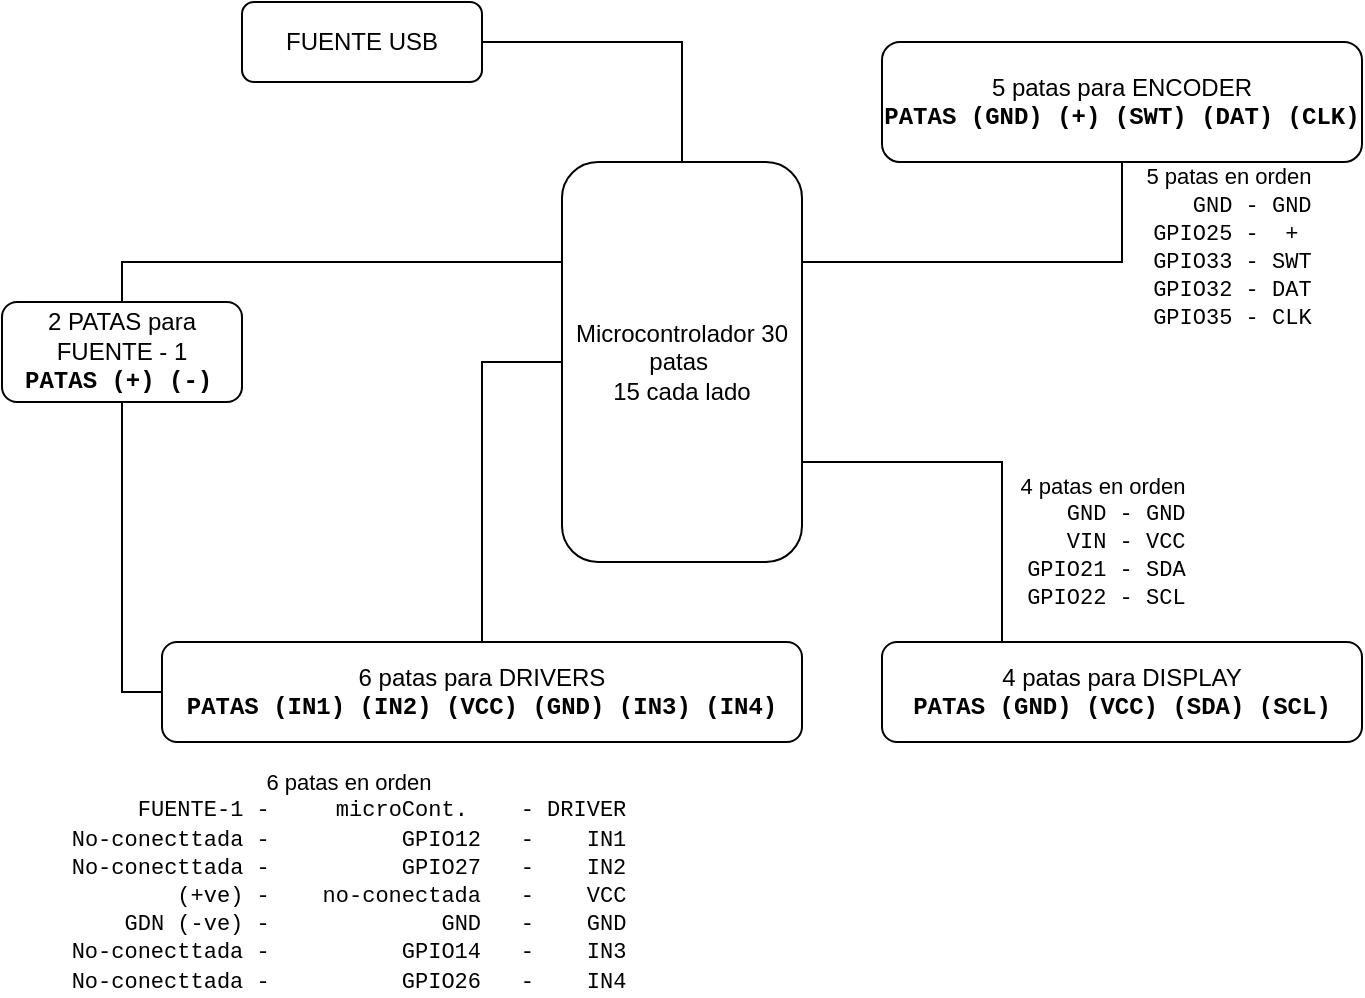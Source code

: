 <mxfile version="28.0.6">
  <diagram name="Page-1" id="7e0a89b8-554c-2b80-1dc8-d5c74ca68de4">
    <mxGraphModel dx="1226" dy="736" grid="1" gridSize="10" guides="1" tooltips="1" connect="1" arrows="1" fold="1" page="1" pageScale="1" pageWidth="1100" pageHeight="850" background="none" math="0" shadow="0">
      <root>
        <mxCell id="0" />
        <mxCell id="1" parent="0" />
        <mxCell id="02V6ygK_OxFJoQ0u8x18-10" style="edgeStyle=orthogonalEdgeStyle;rounded=0;orthogonalLoop=1;jettySize=auto;html=1;exitX=1;exitY=0.75;exitDx=0;exitDy=0;entryX=0.25;entryY=0;entryDx=0;entryDy=0;endArrow=none;endFill=0;" parent="1" source="02V6ygK_OxFJoQ0u8x18-5" target="02V6ygK_OxFJoQ0u8x18-8" edge="1">
          <mxGeometry relative="1" as="geometry" />
        </mxCell>
        <mxCell id="02V6ygK_OxFJoQ0u8x18-11" value="&lt;font face=&quot;Helvetica&quot;&gt;4 patas en orden&lt;/font&gt;&lt;div style=&quot;text-align: right;&quot;&gt;&lt;font face=&quot;Courier New&quot;&gt;GND - GND&lt;/font&gt;&lt;/div&gt;&lt;div style=&quot;text-align: right;&quot;&gt;&lt;font face=&quot;Courier New&quot;&gt;VIN - VCC&lt;/font&gt;&lt;/div&gt;&lt;div style=&quot;text-align: right;&quot;&gt;&lt;font face=&quot;Courier New&quot;&gt;GPIO21 - SDA&lt;/font&gt;&lt;/div&gt;&lt;div style=&quot;text-align: right;&quot;&gt;&lt;font face=&quot;Courier New&quot;&gt;GPIO22 - SCL&lt;/font&gt;&lt;/div&gt;" style="edgeLabel;html=1;align=center;verticalAlign=middle;resizable=0;points=[];" parent="02V6ygK_OxFJoQ0u8x18-10" vertex="1" connectable="0">
          <mxGeometry x="-0.22" relative="1" as="geometry">
            <mxPoint x="76" y="40" as="offset" />
          </mxGeometry>
        </mxCell>
        <mxCell id="02V6ygK_OxFJoQ0u8x18-13" style="edgeStyle=orthogonalEdgeStyle;rounded=0;orthogonalLoop=1;jettySize=auto;html=1;exitX=1;exitY=0.25;exitDx=0;exitDy=0;entryX=0.5;entryY=1;entryDx=0;entryDy=0;endArrow=none;endFill=0;" parent="1" source="02V6ygK_OxFJoQ0u8x18-5" target="02V6ygK_OxFJoQ0u8x18-12" edge="1">
          <mxGeometry relative="1" as="geometry" />
        </mxCell>
        <mxCell id="02V6ygK_OxFJoQ0u8x18-16" style="edgeStyle=orthogonalEdgeStyle;rounded=0;orthogonalLoop=1;jettySize=auto;html=1;exitX=0;exitY=0.5;exitDx=0;exitDy=0;entryX=0.5;entryY=0;entryDx=0;entryDy=0;endArrow=none;endFill=0;" parent="1" source="02V6ygK_OxFJoQ0u8x18-5" target="02V6ygK_OxFJoQ0u8x18-15" edge="1">
          <mxGeometry relative="1" as="geometry" />
        </mxCell>
        <mxCell id="02V6ygK_OxFJoQ0u8x18-20" style="edgeStyle=orthogonalEdgeStyle;rounded=0;orthogonalLoop=1;jettySize=auto;html=1;exitX=0;exitY=0.25;exitDx=0;exitDy=0;endArrow=none;endFill=0;" parent="1" source="02V6ygK_OxFJoQ0u8x18-5" target="02V6ygK_OxFJoQ0u8x18-18" edge="1">
          <mxGeometry relative="1" as="geometry">
            <Array as="points">
              <mxPoint x="100" y="210" />
            </Array>
          </mxGeometry>
        </mxCell>
        <mxCell id="02V6ygK_OxFJoQ0u8x18-5" value="&lt;div&gt;Microcontrolador 30 patas&amp;nbsp;&lt;/div&gt;&lt;div&gt;15 cada lado&lt;/div&gt;" style="rounded=1;whiteSpace=wrap;html=1;" parent="1" vertex="1">
          <mxGeometry x="320" y="160" width="120" height="200" as="geometry" />
        </mxCell>
        <mxCell id="02V6ygK_OxFJoQ0u8x18-7" style="edgeStyle=orthogonalEdgeStyle;rounded=0;orthogonalLoop=1;jettySize=auto;html=1;exitX=1;exitY=0.5;exitDx=0;exitDy=0;entryX=0.5;entryY=0;entryDx=0;entryDy=0;endArrow=none;endFill=0;" parent="1" source="02V6ygK_OxFJoQ0u8x18-6" target="02V6ygK_OxFJoQ0u8x18-5" edge="1">
          <mxGeometry relative="1" as="geometry" />
        </mxCell>
        <mxCell id="02V6ygK_OxFJoQ0u8x18-6" value="FUENTE USB" style="rounded=1;whiteSpace=wrap;html=1;" parent="1" vertex="1">
          <mxGeometry x="160" y="80" width="120" height="40" as="geometry" />
        </mxCell>
        <mxCell id="02V6ygK_OxFJoQ0u8x18-8" value="4 patas para DISPLAY&lt;div&gt;&lt;b&gt;&lt;font face=&quot;Courier New&quot;&gt;PATAS (GND) (VCC) (SDA) (SCL)&lt;/font&gt;&lt;/b&gt;&lt;/div&gt;" style="rounded=1;whiteSpace=wrap;html=1;" parent="1" vertex="1">
          <mxGeometry x="480" y="400" width="240" height="50" as="geometry" />
        </mxCell>
        <mxCell id="02V6ygK_OxFJoQ0u8x18-12" value="5 patas para ENCODER&lt;div&gt;&lt;b&gt;&lt;font face=&quot;Courier New&quot;&gt;PATAS (GND) (+) (SWT)&lt;/font&gt;&lt;/b&gt;&lt;b style=&quot;background-color: transparent; color: light-dark(rgb(0, 0, 0), rgb(255, 255, 255));&quot;&gt;&lt;font face=&quot;Courier New&quot;&gt;&amp;nbsp;(DAT)&lt;/font&gt;&lt;/b&gt;&lt;b style=&quot;background-color: transparent; color: light-dark(rgb(0, 0, 0), rgb(255, 255, 255));&quot;&gt;&lt;font face=&quot;Courier New&quot;&gt;&amp;nbsp;(CLK)&lt;/font&gt;&lt;/b&gt;&lt;/div&gt;" style="rounded=1;whiteSpace=wrap;html=1;" parent="1" vertex="1">
          <mxGeometry x="480" y="100" width="240" height="60" as="geometry" />
        </mxCell>
        <mxCell id="02V6ygK_OxFJoQ0u8x18-14" value="&lt;font face=&quot;Helvetica&quot;&gt;5 patas en orden&lt;/font&gt;&lt;div style=&quot;text-align: right;&quot;&gt;&lt;font face=&quot;Courier New&quot;&gt;GND - GND&lt;/font&gt;&lt;/div&gt;&lt;div style=&quot;text-align: right;&quot;&gt;&lt;span style=&quot;font-family: &amp;quot;Courier New&amp;quot;; background-color: light-dark(#ffffff, var(--ge-dark-color, #121212)); color: light-dark(rgb(0, 0, 0), rgb(255, 255, 255));&quot;&gt;GPIO25&lt;/span&gt;&lt;font face=&quot;Courier New&quot;&gt;&amp;nbsp;-&amp;nbsp; +&amp;nbsp;&lt;/font&gt;&lt;/div&gt;&lt;div style=&quot;text-align: right;&quot;&gt;&lt;font face=&quot;Courier New&quot;&gt;GPIO33 - SWT&lt;/font&gt;&lt;/div&gt;&lt;div style=&quot;text-align: right;&quot;&gt;&lt;span style=&quot;font-family: &amp;quot;Courier New&amp;quot;; background-color: light-dark(#ffffff, var(--ge-dark-color, #121212)); color: light-dark(rgb(0, 0, 0), rgb(255, 255, 255));&quot;&gt;GPIO32&lt;/span&gt;&lt;font face=&quot;Courier New&quot;&gt;&amp;nbsp;- DAT&lt;/font&gt;&lt;/div&gt;&lt;div style=&quot;text-align: right;&quot;&gt;&lt;span style=&quot;font-family: &amp;quot;Courier New&amp;quot;;&quot;&gt;GPIO35 - CLK&lt;/span&gt;&lt;font face=&quot;Courier New&quot;&gt;&lt;/font&gt;&lt;/div&gt;" style="edgeLabel;html=1;align=center;verticalAlign=middle;resizable=0;points=[];" parent="1" vertex="1" connectable="0">
          <mxGeometry x="590" y="200" as="geometry">
            <mxPoint x="63" y="3" as="offset" />
          </mxGeometry>
        </mxCell>
        <mxCell id="02V6ygK_OxFJoQ0u8x18-15" value="6 patas para DRIVERS&lt;div&gt;&lt;b&gt;&lt;font face=&quot;Courier New&quot;&gt;PATAS (IN1) (IN2) (VCC) (GND) (IN3) (IN4)&lt;/font&gt;&lt;/b&gt;&lt;/div&gt;" style="rounded=1;whiteSpace=wrap;html=1;" parent="1" vertex="1">
          <mxGeometry x="120" y="400" width="320" height="50" as="geometry" />
        </mxCell>
        <mxCell id="02V6ygK_OxFJoQ0u8x18-17" value="&lt;font face=&quot;Helvetica&quot;&gt;6 patas en orden&lt;/font&gt;&lt;div style=&quot;text-align: right;&quot;&gt;&lt;font face=&quot;Courier New&quot;&gt;FUENTE-1 -&lt;/font&gt;&lt;span style=&quot;font-family: &amp;quot;Courier New&amp;quot;; background-color: light-dark(#ffffff, var(--ge-dark-color, #121212)); color: light-dark(rgb(0, 0, 0), rgb(255, 255, 255));&quot;&gt;&amp;nbsp;&lt;/span&gt;&lt;span style=&quot;font-family: &amp;quot;Courier New&amp;quot;; background-color: light-dark(#ffffff, var(--ge-dark-color, #121212)); color: light-dark(rgb(0, 0, 0), rgb(255, 255, 255));&quot;&gt;&amp;nbsp; &amp;nbsp;&lt;/span&gt;&lt;span style=&quot;font-family: &amp;quot;Courier New&amp;quot;; background-color: light-dark(#ffffff, var(--ge-dark-color, #121212)); color: light-dark(rgb(0, 0, 0), rgb(255, 255, 255));&quot;&gt;&amp;nbsp;microCont.&amp;nbsp;&lt;/span&gt;&lt;span style=&quot;color: light-dark(rgb(0, 0, 0), rgb(255, 255, 255)); font-family: &amp;quot;Courier New&amp;quot;;&quot;&gt;&amp;nbsp;&lt;/span&gt;&lt;span style=&quot;color: light-dark(rgb(0, 0, 0), rgb(255, 255, 255)); font-family: &amp;quot;Courier New&amp;quot;;&quot;&gt;&amp;nbsp;&lt;/span&gt;&lt;span style=&quot;background-color: light-dark(#ffffff, var(--ge-dark-color, #121212)); color: light-dark(rgb(0, 0, 0), rgb(255, 255, 255)); font-family: &amp;quot;Courier New&amp;quot;;&quot;&gt;&amp;nbsp;- DRIVER&lt;/span&gt;&lt;/div&gt;&lt;div style=&quot;text-align: right;&quot;&gt;&lt;span style=&quot;font-family: &amp;quot;Courier New&amp;quot;; background-color: light-dark(#ffffff, var(--ge-dark-color, #121212)); color: light-dark(rgb(0, 0, 0), rgb(255, 255, 255));&quot;&gt;No-conecttada -&amp;nbsp;&lt;/span&gt;&lt;span style=&quot;font-family: &amp;quot;Courier New&amp;quot;; background-color: light-dark(#ffffff, var(--ge-dark-color, #121212)); color: light-dark(rgb(0, 0, 0), rgb(255, 255, 255));&quot;&gt;&amp;nbsp;&lt;/span&gt;&lt;span style=&quot;font-family: &amp;quot;Courier New&amp;quot;; background-color: light-dark(#ffffff, var(--ge-dark-color, #121212)); color: light-dark(rgb(0, 0, 0), rgb(255, 255, 255));&quot;&gt;&amp;nbsp; &amp;nbsp;&lt;/span&gt;&lt;span style=&quot;background-color: light-dark(#ffffff, var(--ge-dark-color, #121212)); color: light-dark(rgb(0, 0, 0), rgb(255, 255, 255)); font-family: &amp;quot;Courier New&amp;quot;;&quot;&gt;&amp;nbsp;&amp;nbsp; &amp;nbsp; GPIO12&lt;/span&gt;&lt;span style=&quot;color: light-dark(rgb(0, 0, 0), rgb(255, 255, 255)); font-family: &amp;quot;Courier New&amp;quot;;&quot;&gt;&amp;nbsp;&lt;/span&gt;&lt;span style=&quot;color: light-dark(rgb(0, 0, 0), rgb(255, 255, 255)); font-family: &amp;quot;Courier New&amp;quot;;&quot;&gt;&amp;nbsp;&lt;/span&gt;&lt;span style=&quot;background-color: light-dark(#ffffff, var(--ge-dark-color, #121212)); color: light-dark(rgb(0, 0, 0), rgb(255, 255, 255)); font-family: &amp;quot;Courier New&amp;quot;;&quot;&gt;&amp;nbsp;-&amp;nbsp; &amp;nbsp; IN1&lt;/span&gt;&lt;/div&gt;&lt;div style=&quot;text-align: right;&quot;&gt;&lt;span style=&quot;font-family: &amp;quot;Courier New&amp;quot;; background-color: light-dark(#ffffff, var(--ge-dark-color, #121212)); color: light-dark(rgb(0, 0, 0), rgb(255, 255, 255));&quot;&gt;No-conecttada&amp;nbsp;&lt;/span&gt;&lt;span style=&quot;font-family: &amp;quot;Courier New&amp;quot;; background-color: light-dark(#ffffff, var(--ge-dark-color, #121212)); color: light-dark(rgb(0, 0, 0), rgb(255, 255, 255));&quot;&gt;-&amp;nbsp;&lt;/span&gt;&lt;span style=&quot;font-family: &amp;quot;Courier New&amp;quot;; background-color: light-dark(#ffffff, var(--ge-dark-color, #121212)); color: light-dark(rgb(0, 0, 0), rgb(255, 255, 255));&quot;&gt;&amp;nbsp;&lt;/span&gt;&lt;span style=&quot;font-family: &amp;quot;Courier New&amp;quot;; background-color: light-dark(#ffffff, var(--ge-dark-color, #121212)); color: light-dark(rgb(0, 0, 0), rgb(255, 255, 255));&quot;&gt;&amp;nbsp; &amp;nbsp;&lt;/span&gt;&lt;span style=&quot;color: light-dark(rgb(0, 0, 0), rgb(255, 255, 255)); font-family: &amp;quot;Courier New&amp;quot;; background-color: light-dark(#ffffff, var(--ge-dark-color, #121212));&quot;&gt;&amp;nbsp;&amp;nbsp; &amp;nbsp;&lt;/span&gt;&lt;span style=&quot;color: light-dark(rgb(0, 0, 0), rgb(255, 255, 255)); font-family: &amp;quot;Courier New&amp;quot;; background-color: light-dark(#ffffff, var(--ge-dark-color, #121212));&quot;&gt;&amp;nbsp;&lt;/span&gt;&lt;font style=&quot;background-color: light-dark(#ffffff, var(--ge-dark-color, #121212)); color: light-dark(rgb(0, 0, 0), rgb(255, 255, 255));&quot; face=&quot;Courier New&quot;&gt;GPIO27&lt;/font&gt;&lt;span style=&quot;color: light-dark(rgb(0, 0, 0), rgb(255, 255, 255)); font-family: &amp;quot;Courier New&amp;quot;;&quot;&gt;&amp;nbsp;&lt;/span&gt;&lt;span style=&quot;color: light-dark(rgb(0, 0, 0), rgb(255, 255, 255)); font-family: &amp;quot;Courier New&amp;quot;;&quot;&gt;&amp;nbsp;&lt;/span&gt;&lt;span style=&quot;background-color: light-dark(#ffffff, var(--ge-dark-color, #121212)); color: light-dark(rgb(0, 0, 0), rgb(255, 255, 255)); font-family: &amp;quot;Courier New&amp;quot;;&quot;&gt;&amp;nbsp;-&amp;nbsp; &amp;nbsp; IN2&lt;/span&gt;&lt;/div&gt;&lt;div style=&quot;text-align: right;&quot;&gt;&lt;span style=&quot;font-family: &amp;quot;Courier New&amp;quot;; background-color: light-dark(#ffffff, var(--ge-dark-color, #121212)); color: light-dark(rgb(0, 0, 0), rgb(255, 255, 255));&quot;&gt;(+ve) -&amp;nbsp; &amp;nbsp; &lt;/span&gt;&lt;span style=&quot;font-family: &amp;quot;Courier New&amp;quot;;&quot;&gt;no-conectada&amp;nbsp;&lt;/span&gt;&lt;span style=&quot;color: light-dark(rgb(0, 0, 0), rgb(255, 255, 255)); font-family: &amp;quot;Courier New&amp;quot;;&quot;&gt;&amp;nbsp;&lt;/span&gt;&lt;span style=&quot;color: light-dark(rgb(0, 0, 0), rgb(255, 255, 255)); font-family: &amp;quot;Courier New&amp;quot;;&quot;&gt;&amp;nbsp;&lt;/span&gt;&lt;span style=&quot;background-color: light-dark(#ffffff, var(--ge-dark-color, #121212)); color: light-dark(rgb(0, 0, 0), rgb(255, 255, 255)); font-family: &amp;quot;Courier New&amp;quot;;&quot;&gt;-&lt;/span&gt;&lt;span style=&quot;color: light-dark(rgb(0, 0, 0), rgb(255, 255, 255)); font-family: &amp;quot;Courier New&amp;quot;; background-color: light-dark(#ffffff, var(--ge-dark-color, #121212));&quot;&gt;&amp;nbsp; &amp;nbsp;&lt;/span&gt;&lt;span style=&quot;color: light-dark(rgb(0, 0, 0), rgb(255, 255, 255)); font-family: &amp;quot;Courier New&amp;quot;; background-color: light-dark(#ffffff, var(--ge-dark-color, #121212));&quot;&gt;&amp;nbsp;VCC&lt;/span&gt;&lt;/div&gt;&lt;div style=&quot;text-align: right;&quot;&gt;&lt;span style=&quot;font-family: &amp;quot;Courier New&amp;quot;; background-color: light-dark(#ffffff, var(--ge-dark-color, #121212)); color: light-dark(rgb(0, 0, 0), rgb(255, 255, 255));&quot;&gt;GDN (-ve) -&lt;/span&gt;&lt;span style=&quot;font-family: &amp;quot;Courier New&amp;quot;; background-color: light-dark(#ffffff, var(--ge-dark-color, #121212)); color: light-dark(rgb(0, 0, 0), rgb(255, 255, 255));&quot;&gt;&amp;nbsp;&lt;/span&gt;&lt;span style=&quot;font-family: &amp;quot;Courier New&amp;quot;; background-color: light-dark(#ffffff, var(--ge-dark-color, #121212)); color: light-dark(rgb(0, 0, 0), rgb(255, 255, 255));&quot;&gt;&amp;nbsp; &amp;nbsp;&lt;/span&gt;&lt;span style=&quot;color: light-dark(rgb(0, 0, 0), rgb(255, 255, 255)); font-family: &amp;quot;Courier New&amp;quot;; background-color: light-dark(#ffffff, var(--ge-dark-color, #121212));&quot;&gt;&amp;nbsp; &amp;nbsp; &amp;nbsp; &amp;nbsp;&amp;nbsp;&lt;/span&gt;&lt;span style=&quot;color: light-dark(rgb(0, 0, 0), rgb(255, 255, 255)); font-family: &amp;quot;Courier New&amp;quot;; background-color: light-dark(#ffffff, var(--ge-dark-color, #121212));&quot;&gt;&amp;nbsp;&lt;/span&gt;&lt;span style=&quot;background-color: light-dark(#ffffff, var(--ge-dark-color, #121212)); color: light-dark(rgb(0, 0, 0), rgb(255, 255, 255)); font-family: &amp;quot;Courier New&amp;quot;;&quot;&gt;GND&lt;/span&gt;&lt;span style=&quot;color: light-dark(rgb(0, 0, 0), rgb(255, 255, 255)); font-family: &amp;quot;Courier New&amp;quot;;&quot;&gt;&amp;nbsp;&lt;/span&gt;&lt;span style=&quot;color: light-dark(rgb(0, 0, 0), rgb(255, 255, 255)); font-family: &amp;quot;Courier New&amp;quot;;&quot;&gt;&amp;nbsp;&lt;/span&gt;&lt;span style=&quot;color: light-dark(rgb(0, 0, 0), rgb(255, 255, 255)); background-color: light-dark(#ffffff, var(--ge-dark-color, #121212)); font-family: &amp;quot;Courier New&amp;quot;;&quot;&gt;&amp;nbsp;-&lt;/span&gt;&lt;span style=&quot;color: light-dark(rgb(0, 0, 0), rgb(255, 255, 255)); font-family: &amp;quot;Courier New&amp;quot;; background-color: light-dark(#ffffff, var(--ge-dark-color, #121212));&quot;&gt;&amp;nbsp; &amp;nbsp;&lt;/span&gt;&lt;span style=&quot;color: light-dark(rgb(0, 0, 0), rgb(255, 255, 255)); font-family: &amp;quot;Courier New&amp;quot;; background-color: light-dark(#ffffff, var(--ge-dark-color, #121212));&quot;&gt;&amp;nbsp;GND&lt;/span&gt;&lt;/div&gt;&lt;div style=&quot;text-align: right;&quot;&gt;&lt;span style=&quot;font-family: &amp;quot;Courier New&amp;quot;; background-color: light-dark(#ffffff, var(--ge-dark-color, #121212)); color: light-dark(rgb(0, 0, 0), rgb(255, 255, 255));&quot;&gt;No-conecttada&amp;nbsp;&lt;/span&gt;&lt;span style=&quot;font-family: &amp;quot;Courier New&amp;quot;; background-color: light-dark(#ffffff, var(--ge-dark-color, #121212)); color: light-dark(rgb(0, 0, 0), rgb(255, 255, 255));&quot;&gt;-&lt;/span&gt;&lt;span style=&quot;font-family: &amp;quot;Courier New&amp;quot;; background-color: light-dark(#ffffff, var(--ge-dark-color, #121212)); color: light-dark(rgb(0, 0, 0), rgb(255, 255, 255));&quot;&gt;&amp;nbsp;&lt;/span&gt;&lt;span style=&quot;font-family: &amp;quot;Courier New&amp;quot;; background-color: light-dark(#ffffff, var(--ge-dark-color, #121212)); color: light-dark(rgb(0, 0, 0), rgb(255, 255, 255));&quot;&gt;&amp;nbsp; &amp;nbsp;&lt;/span&gt;&lt;span style=&quot;color: light-dark(rgb(0, 0, 0), rgb(255, 255, 255)); font-family: &amp;quot;Courier New&amp;quot;; background-color: light-dark(#ffffff, var(--ge-dark-color, #121212));&quot;&gt;&amp;nbsp; &amp;nbsp; &amp;nbsp;&lt;/span&gt;&lt;span style=&quot;color: light-dark(rgb(0, 0, 0), rgb(255, 255, 255)); font-family: &amp;quot;Courier New&amp;quot;; background-color: light-dark(#ffffff, var(--ge-dark-color, #121212));&quot;&gt;&amp;nbsp;&lt;/span&gt;&lt;span style=&quot;background-color: light-dark(#ffffff, var(--ge-dark-color, #121212)); color: light-dark(rgb(0, 0, 0), rgb(255, 255, 255)); font-family: &amp;quot;Courier New&amp;quot;;&quot;&gt;GPIO14&amp;nbsp;&lt;/span&gt;&lt;span style=&quot;color: light-dark(rgb(0, 0, 0), rgb(255, 255, 255)); font-family: &amp;quot;Courier New&amp;quot;;&quot;&gt;&amp;nbsp;&lt;/span&gt;&lt;span style=&quot;color: light-dark(rgb(0, 0, 0), rgb(255, 255, 255)); font-family: &amp;quot;Courier New&amp;quot;;&quot;&gt;&amp;nbsp;&lt;/span&gt;&lt;span style=&quot;color: light-dark(rgb(0, 0, 0), rgb(255, 255, 255)); background-color: light-dark(#ffffff, var(--ge-dark-color, #121212)); font-family: &amp;quot;Courier New&amp;quot;;&quot;&gt;-&lt;/span&gt;&lt;span style=&quot;color: light-dark(rgb(0, 0, 0), rgb(255, 255, 255)); font-family: &amp;quot;Courier New&amp;quot;; background-color: light-dark(#ffffff, var(--ge-dark-color, #121212));&quot;&gt;&amp;nbsp; &amp;nbsp;&lt;/span&gt;&lt;span style=&quot;color: light-dark(rgb(0, 0, 0), rgb(255, 255, 255)); font-family: &amp;quot;Courier New&amp;quot;; background-color: light-dark(#ffffff, var(--ge-dark-color, #121212));&quot;&gt;&amp;nbsp;IN3&lt;/span&gt;&lt;/div&gt;&lt;div style=&quot;text-align: right;&quot;&gt;&lt;span style=&quot;font-family: &amp;quot;Courier New&amp;quot;; background-color: light-dark(#ffffff, var(--ge-dark-color, #121212)); color: light-dark(rgb(0, 0, 0), rgb(255, 255, 255));&quot;&gt;No-conecttada&amp;nbsp;&lt;/span&gt;&lt;span style=&quot;font-family: &amp;quot;Courier New&amp;quot;; background-color: light-dark(#ffffff, var(--ge-dark-color, #121212)); color: light-dark(rgb(0, 0, 0), rgb(255, 255, 255));&quot;&gt;-&lt;/span&gt;&lt;span style=&quot;font-family: &amp;quot;Courier New&amp;quot;; background-color: light-dark(#ffffff, var(--ge-dark-color, #121212)); color: light-dark(rgb(0, 0, 0), rgb(255, 255, 255));&quot;&gt;&amp;nbsp;&lt;/span&gt;&lt;span style=&quot;font-family: &amp;quot;Courier New&amp;quot;; background-color: light-dark(#ffffff, var(--ge-dark-color, #121212)); color: light-dark(rgb(0, 0, 0), rgb(255, 255, 255));&quot;&gt;&amp;nbsp; &amp;nbsp;&lt;/span&gt;&lt;span style=&quot;color: light-dark(rgb(0, 0, 0), rgb(255, 255, 255)); font-family: &amp;quot;Courier New&amp;quot;; background-color: light-dark(#ffffff, var(--ge-dark-color, #121212));&quot;&gt;&amp;nbsp; &amp;nbsp; &amp;nbsp;&lt;/span&gt;&lt;span style=&quot;color: light-dark(rgb(0, 0, 0), rgb(255, 255, 255)); font-family: &amp;quot;Courier New&amp;quot;; background-color: light-dark(#ffffff, var(--ge-dark-color, #121212));&quot;&gt;&amp;nbsp;&lt;/span&gt;&lt;span style=&quot;background-color: light-dark(#ffffff, var(--ge-dark-color, #121212)); color: light-dark(rgb(0, 0, 0), rgb(255, 255, 255)); font-family: &amp;quot;Courier New&amp;quot;;&quot;&gt;GPIO26&lt;/span&gt;&lt;span style=&quot;font-family: &amp;quot;Courier New&amp;quot;;&quot;&gt;&amp;nbsp;&lt;/span&gt;&lt;span style=&quot;font-family: &amp;quot;Courier New&amp;quot;; background-color: light-dark(#ffffff, var(--ge-dark-color, #121212)); color: light-dark(rgb(0, 0, 0), rgb(255, 255, 255));&quot;&gt;&amp;nbsp;&lt;/span&gt;&lt;span style=&quot;font-family: &amp;quot;Courier New&amp;quot;; background-color: light-dark(#ffffff, var(--ge-dark-color, #121212)); color: light-dark(rgb(0, 0, 0), rgb(255, 255, 255));&quot;&gt;&amp;nbsp;&lt;/span&gt;&lt;span style=&quot;color: light-dark(rgb(0, 0, 0), rgb(255, 255, 255)); background-color: light-dark(#ffffff, var(--ge-dark-color, #121212)); font-family: &amp;quot;Courier New&amp;quot;;&quot;&gt;-&lt;/span&gt;&lt;span style=&quot;color: light-dark(rgb(0, 0, 0), rgb(255, 255, 255)); font-family: &amp;quot;Courier New&amp;quot;; background-color: light-dark(#ffffff, var(--ge-dark-color, #121212));&quot;&gt;&amp;nbsp; &amp;nbsp;&lt;/span&gt;&lt;span style=&quot;color: light-dark(rgb(0, 0, 0), rgb(255, 255, 255)); font-family: &amp;quot;Courier New&amp;quot;; background-color: light-dark(#ffffff, var(--ge-dark-color, #121212));&quot;&gt;&amp;nbsp;IN4&lt;/span&gt;&lt;/div&gt;" style="edgeLabel;html=1;align=center;verticalAlign=middle;resizable=0;points=[];" parent="1" vertex="1" connectable="0">
          <mxGeometry x="240" y="300" as="geometry">
            <mxPoint x="-27" y="220" as="offset" />
          </mxGeometry>
        </mxCell>
        <mxCell id="02V6ygK_OxFJoQ0u8x18-21" style="edgeStyle=orthogonalEdgeStyle;rounded=0;orthogonalLoop=1;jettySize=auto;html=1;exitX=0.5;exitY=1;exitDx=0;exitDy=0;entryX=0;entryY=0.5;entryDx=0;entryDy=0;endArrow=none;endFill=0;" parent="1" source="02V6ygK_OxFJoQ0u8x18-18" target="02V6ygK_OxFJoQ0u8x18-15" edge="1">
          <mxGeometry relative="1" as="geometry" />
        </mxCell>
        <mxCell id="02V6ygK_OxFJoQ0u8x18-18" value="&lt;div&gt;2 PATAS para&lt;/div&gt;FUENTE - 1&lt;br&gt;&lt;b&gt;&lt;font face=&quot;Courier New&quot;&gt;PATAS&amp;nbsp;(+)&amp;nbsp;(-)&lt;/font&gt;&amp;nbsp;&lt;/b&gt;" style="rounded=1;whiteSpace=wrap;html=1;" parent="1" vertex="1">
          <mxGeometry x="40" y="230" width="120" height="50" as="geometry" />
        </mxCell>
      </root>
    </mxGraphModel>
  </diagram>
</mxfile>
